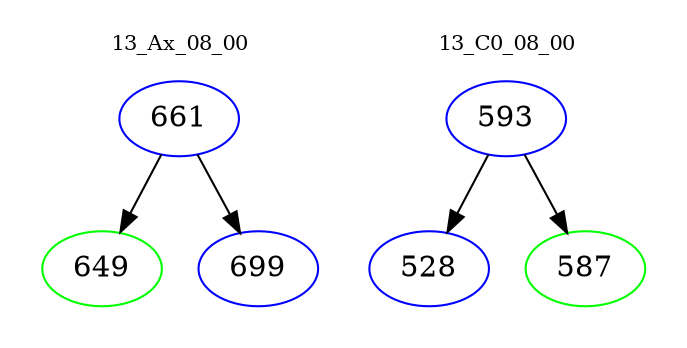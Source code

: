 digraph{
subgraph cluster_0 {
color = white
label = "13_Ax_08_00";
fontsize=10;
T0_661 [label="661", color="blue"]
T0_661 -> T0_649 [color="black"]
T0_649 [label="649", color="green"]
T0_661 -> T0_699 [color="black"]
T0_699 [label="699", color="blue"]
}
subgraph cluster_1 {
color = white
label = "13_C0_08_00";
fontsize=10;
T1_593 [label="593", color="blue"]
T1_593 -> T1_528 [color="black"]
T1_528 [label="528", color="blue"]
T1_593 -> T1_587 [color="black"]
T1_587 [label="587", color="green"]
}
}

